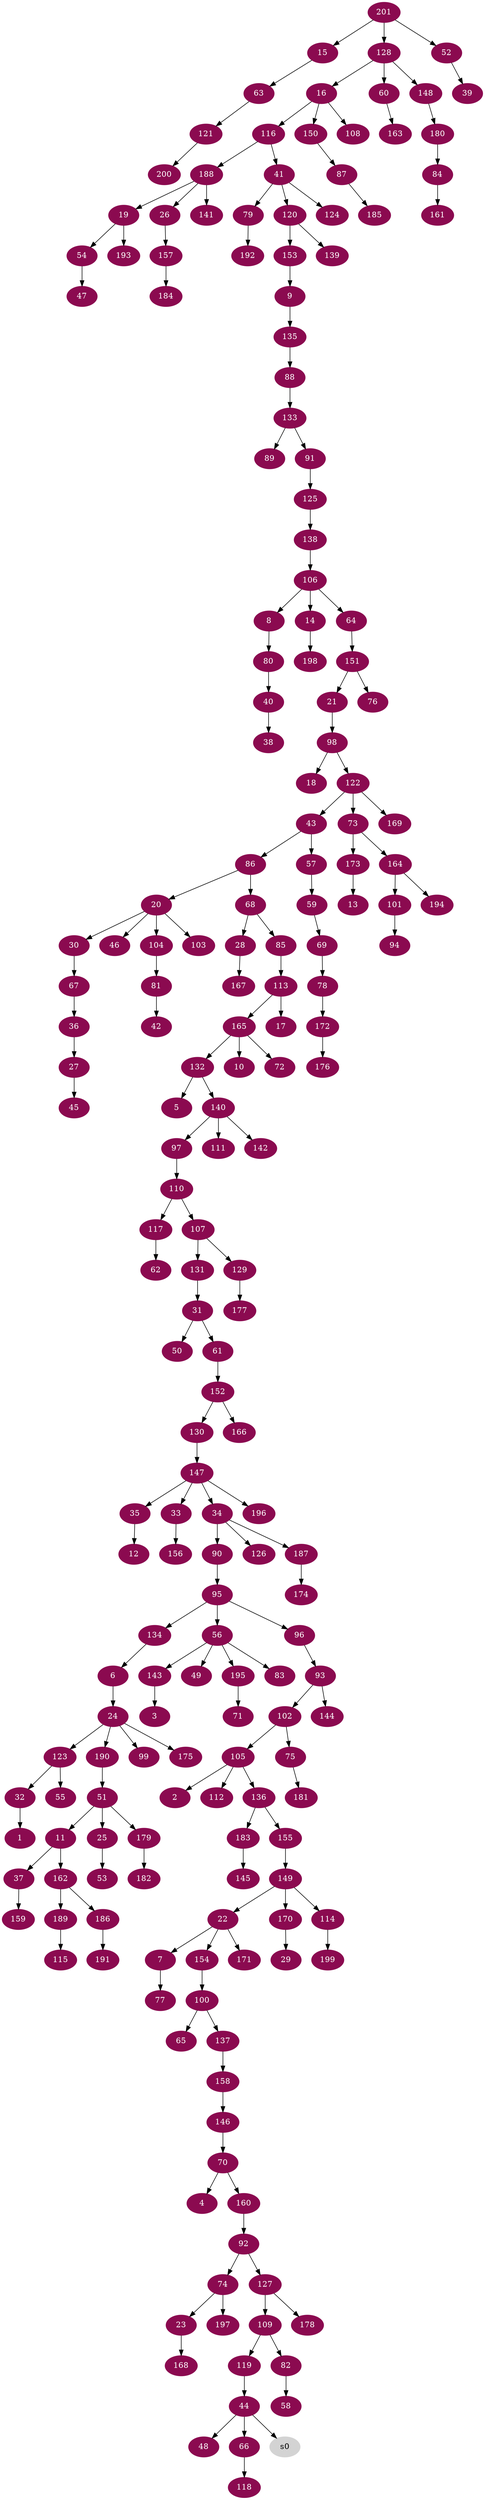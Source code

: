 digraph G {
node [color=deeppink4, style=filled, fontcolor=white];
32 -> 1;
105 -> 2;
143 -> 3;
70 -> 4;
132 -> 5;
134 -> 6;
22 -> 7;
106 -> 8;
153 -> 9;
165 -> 10;
51 -> 11;
35 -> 12;
173 -> 13;
106 -> 14;
201 -> 15;
128 -> 16;
113 -> 17;
98 -> 18;
188 -> 19;
86 -> 20;
151 -> 21;
149 -> 22;
74 -> 23;
6 -> 24;
51 -> 25;
188 -> 26;
36 -> 27;
68 -> 28;
170 -> 29;
20 -> 30;
131 -> 31;
123 -> 32;
147 -> 33;
147 -> 34;
147 -> 35;
67 -> 36;
11 -> 37;
40 -> 38;
52 -> 39;
80 -> 40;
116 -> 41;
81 -> 42;
122 -> 43;
119 -> 44;
27 -> 45;
20 -> 46;
54 -> 47;
44 -> 48;
56 -> 49;
31 -> 50;
190 -> 51;
201 -> 52;
25 -> 53;
19 -> 54;
123 -> 55;
95 -> 56;
43 -> 57;
82 -> 58;
57 -> 59;
128 -> 60;
31 -> 61;
117 -> 62;
15 -> 63;
106 -> 64;
100 -> 65;
44 -> 66;
30 -> 67;
86 -> 68;
59 -> 69;
146 -> 70;
195 -> 71;
165 -> 72;
122 -> 73;
92 -> 74;
102 -> 75;
151 -> 76;
7 -> 77;
69 -> 78;
41 -> 79;
8 -> 80;
104 -> 81;
109 -> 82;
56 -> 83;
180 -> 84;
68 -> 85;
43 -> 86;
150 -> 87;
135 -> 88;
133 -> 89;
34 -> 90;
133 -> 91;
160 -> 92;
96 -> 93;
101 -> 94;
90 -> 95;
95 -> 96;
140 -> 97;
21 -> 98;
24 -> 99;
154 -> 100;
164 -> 101;
93 -> 102;
20 -> 103;
20 -> 104;
102 -> 105;
138 -> 106;
110 -> 107;
16 -> 108;
127 -> 109;
97 -> 110;
140 -> 111;
105 -> 112;
85 -> 113;
149 -> 114;
189 -> 115;
16 -> 116;
110 -> 117;
66 -> 118;
109 -> 119;
41 -> 120;
63 -> 121;
98 -> 122;
24 -> 123;
41 -> 124;
91 -> 125;
34 -> 126;
92 -> 127;
201 -> 128;
107 -> 129;
152 -> 130;
107 -> 131;
165 -> 132;
88 -> 133;
95 -> 134;
9 -> 135;
105 -> 136;
100 -> 137;
125 -> 138;
120 -> 139;
132 -> 140;
188 -> 141;
140 -> 142;
56 -> 143;
93 -> 144;
183 -> 145;
158 -> 146;
130 -> 147;
128 -> 148;
155 -> 149;
16 -> 150;
64 -> 151;
61 -> 152;
120 -> 153;
22 -> 154;
136 -> 155;
33 -> 156;
26 -> 157;
137 -> 158;
37 -> 159;
70 -> 160;
84 -> 161;
11 -> 162;
60 -> 163;
73 -> 164;
113 -> 165;
152 -> 166;
28 -> 167;
23 -> 168;
122 -> 169;
149 -> 170;
22 -> 171;
78 -> 172;
73 -> 173;
187 -> 174;
24 -> 175;
172 -> 176;
129 -> 177;
127 -> 178;
51 -> 179;
148 -> 180;
75 -> 181;
179 -> 182;
136 -> 183;
157 -> 184;
87 -> 185;
162 -> 186;
34 -> 187;
116 -> 188;
162 -> 189;
24 -> 190;
186 -> 191;
79 -> 192;
19 -> 193;
164 -> 194;
56 -> 195;
147 -> 196;
74 -> 197;
14 -> 198;
114 -> 199;
121 -> 200;
node [color=lightgrey, style=filled, fontcolor=black];
44 -> s0;
}
